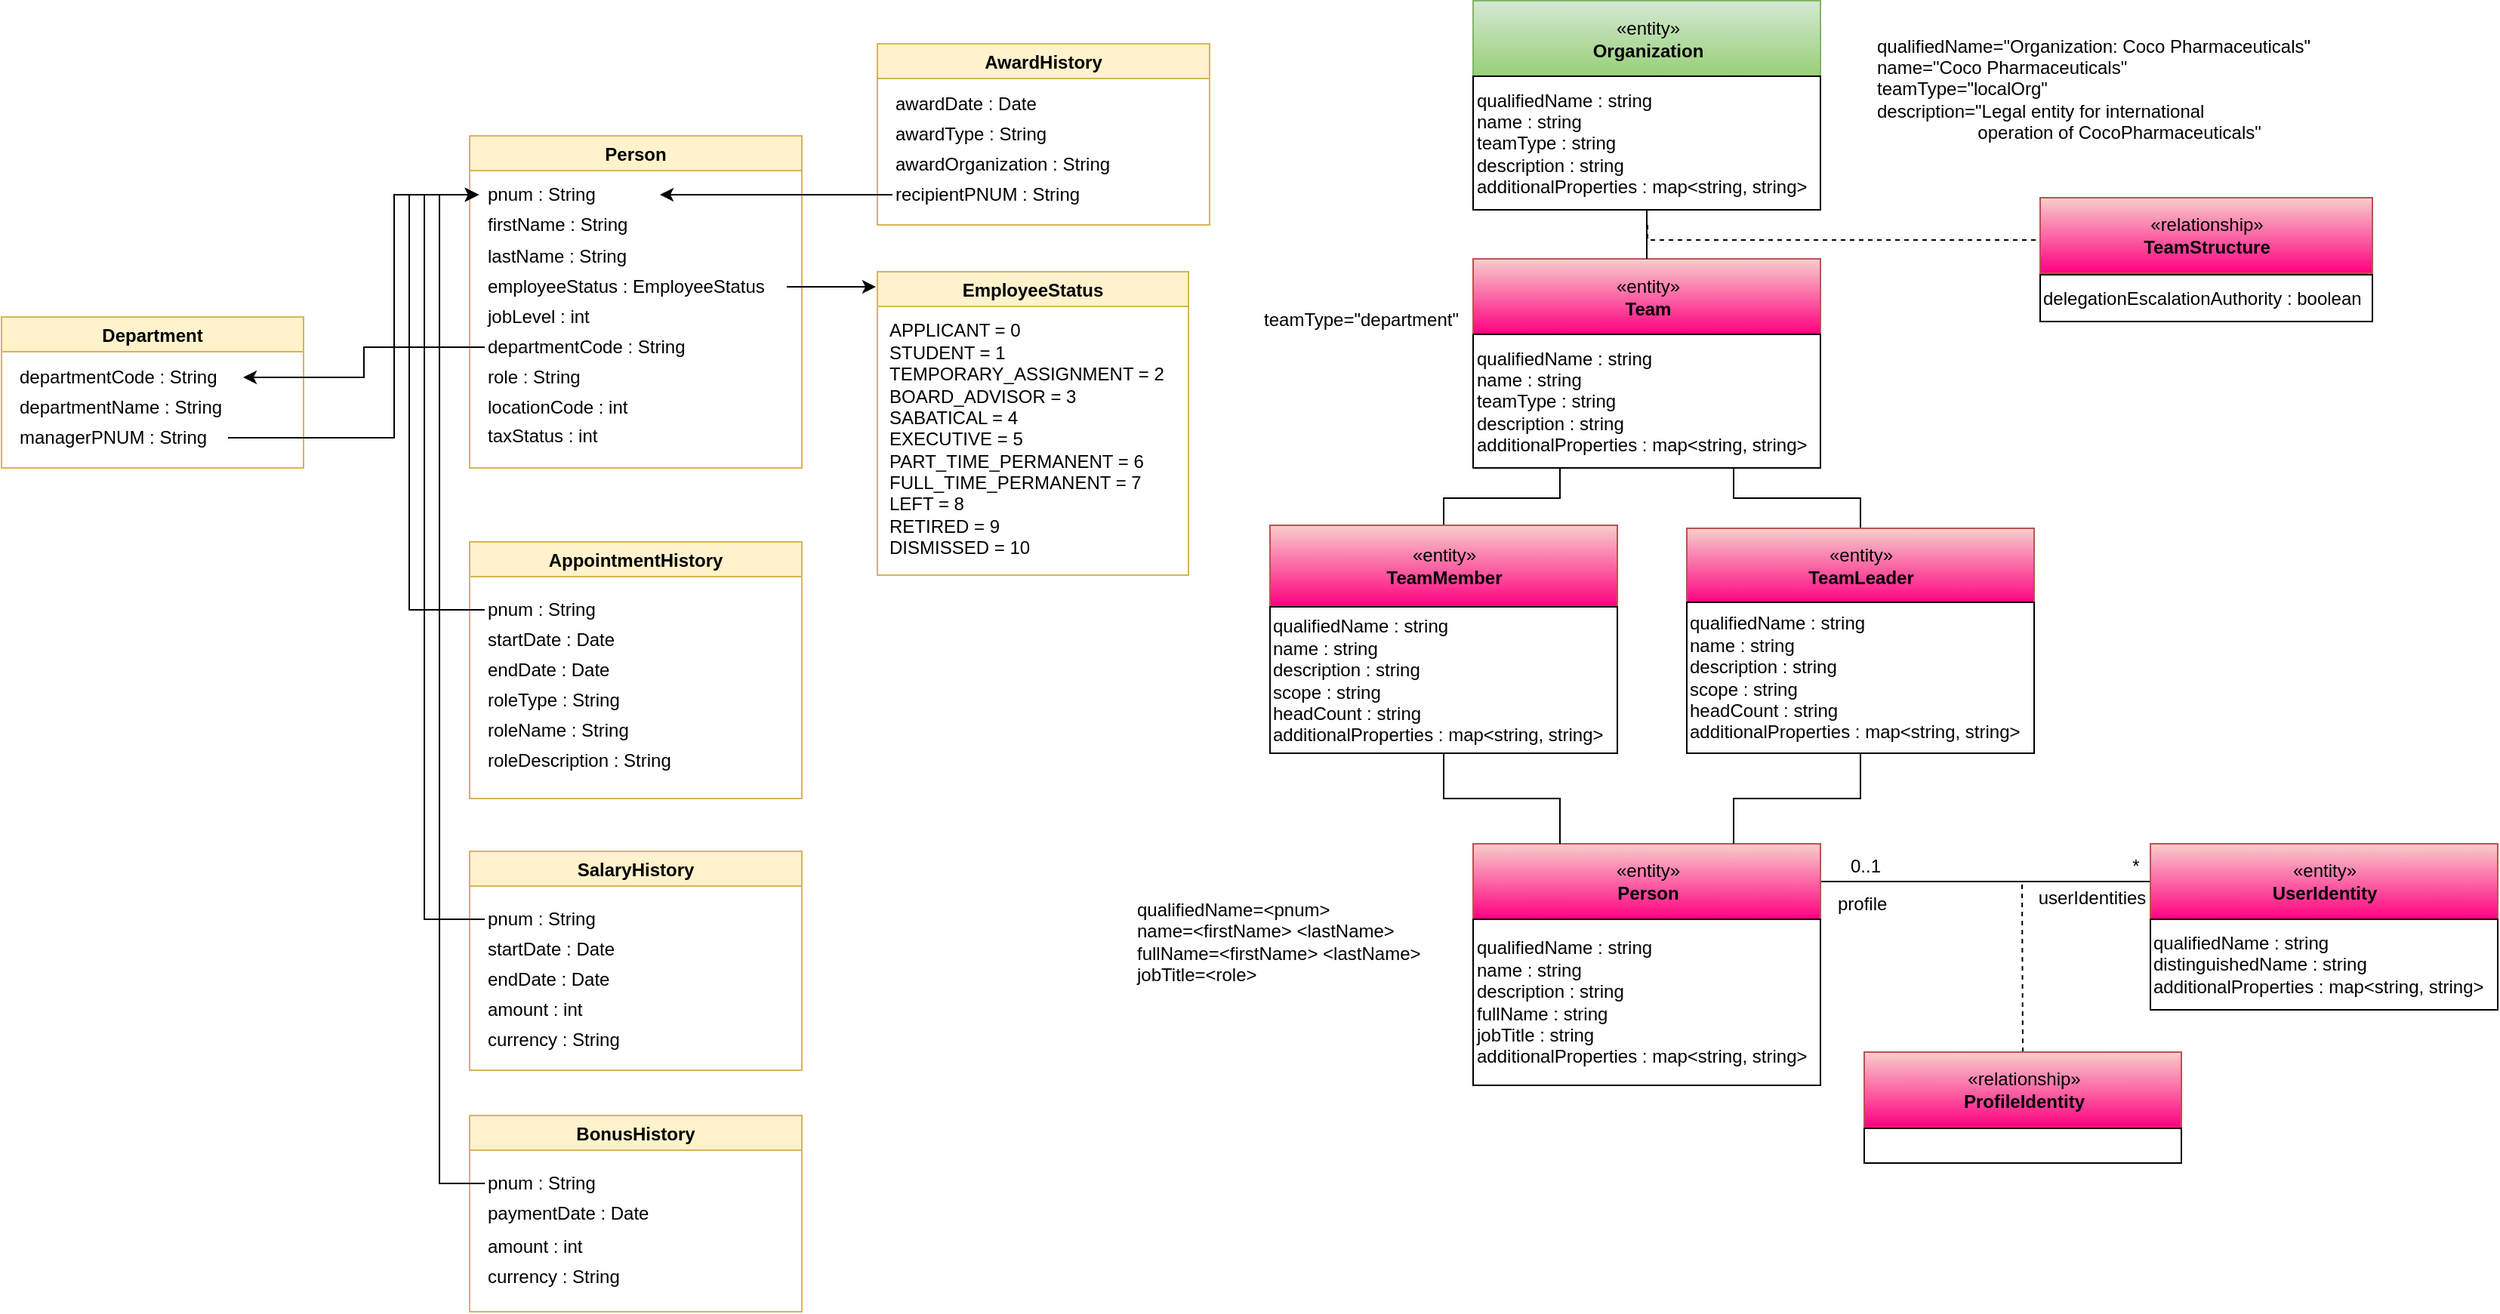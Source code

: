 <mxfile version="15.4.0" type="device" pages="2"><diagram id="yEFz82cl9PZ3tmWOIwc7" name="data-model"><mxGraphModel dx="1106" dy="1942" grid="1" gridSize="10" guides="1" tooltips="1" connect="1" arrows="1" fold="1" page="1" pageScale="1" pageWidth="827" pageHeight="1169" math="0" shadow="0"><root><mxCell id="0"/><mxCell id="1" parent="0"/><mxCell id="lVpRWgSGynUARgp-zVcH-17" value="" style="rounded=0;whiteSpace=wrap;html=1;align=center;strokeColor=none;" vertex="1" parent="1"><mxGeometry x="326" y="90" width="120" height="20" as="geometry"/></mxCell><mxCell id="bpaqN2fTuAyb-jaP6-5s-1" value="Department" style="swimlane;fillColor=#fff2cc;strokeColor=#d6b656;" vertex="1" parent="1"><mxGeometry x="10" y="181" width="200" height="100" as="geometry"/></mxCell><mxCell id="bpaqN2fTuAyb-jaP6-5s-4" value="departmentCode : String" style="text;html=1;align=left;verticalAlign=middle;resizable=0;points=[];autosize=1;strokeColor=none;fillColor=none;" vertex="1" parent="bpaqN2fTuAyb-jaP6-5s-1"><mxGeometry x="10" y="30" width="150" height="20" as="geometry"/></mxCell><mxCell id="bpaqN2fTuAyb-jaP6-5s-9" value="departmentName : String" style="text;html=1;align=left;verticalAlign=middle;resizable=0;points=[];autosize=1;strokeColor=none;fillColor=none;" vertex="1" parent="bpaqN2fTuAyb-jaP6-5s-1"><mxGeometry x="10" y="50" width="150" height="20" as="geometry"/></mxCell><mxCell id="bpaqN2fTuAyb-jaP6-5s-10" value="managerPNUM : String" style="text;html=1;align=left;verticalAlign=middle;resizable=0;points=[];autosize=1;strokeColor=none;fillColor=none;" vertex="1" parent="bpaqN2fTuAyb-jaP6-5s-1"><mxGeometry x="10" y="70" width="140" height="20" as="geometry"/></mxCell><mxCell id="bpaqN2fTuAyb-jaP6-5s-5" value="Person" style="swimlane;fillColor=#fff2cc;strokeColor=#d6b656;" vertex="1" parent="1"><mxGeometry x="320" y="61" width="220" height="220" as="geometry"/></mxCell><mxCell id="bpaqN2fTuAyb-jaP6-5s-6" value="pnum : String" style="text;html=1;align=left;verticalAlign=middle;resizable=0;points=[];autosize=1;strokeColor=none;fillColor=none;" vertex="1" parent="bpaqN2fTuAyb-jaP6-5s-5"><mxGeometry x="10" y="29" width="90" height="20" as="geometry"/></mxCell><mxCell id="bpaqN2fTuAyb-jaP6-5s-12" value="firstName : String" style="text;html=1;align=left;verticalAlign=middle;resizable=0;points=[];autosize=1;strokeColor=none;fillColor=none;" vertex="1" parent="bpaqN2fTuAyb-jaP6-5s-5"><mxGeometry x="10" y="49" width="110" height="20" as="geometry"/></mxCell><mxCell id="bpaqN2fTuAyb-jaP6-5s-13" value="departmentCode : String" style="text;html=1;align=left;verticalAlign=middle;resizable=0;points=[];autosize=1;strokeColor=none;fillColor=none;" vertex="1" parent="bpaqN2fTuAyb-jaP6-5s-5"><mxGeometry x="10" y="130" width="150" height="20" as="geometry"/></mxCell><mxCell id="bpaqN2fTuAyb-jaP6-5s-14" value="role : String" style="text;html=1;align=left;verticalAlign=middle;resizable=0;points=[];autosize=1;strokeColor=none;fillColor=none;" vertex="1" parent="bpaqN2fTuAyb-jaP6-5s-5"><mxGeometry x="10" y="150" width="80" height="20" as="geometry"/></mxCell><mxCell id="bpaqN2fTuAyb-jaP6-5s-15" value="locationCode : int" style="text;html=1;align=left;verticalAlign=middle;resizable=0;points=[];autosize=1;strokeColor=none;fillColor=none;" vertex="1" parent="bpaqN2fTuAyb-jaP6-5s-5"><mxGeometry x="10" y="170" width="110" height="20" as="geometry"/></mxCell><mxCell id="bpaqN2fTuAyb-jaP6-5s-16" value="lastName : String" style="text;html=1;align=left;verticalAlign=middle;resizable=0;points=[];autosize=1;strokeColor=none;fillColor=none;" vertex="1" parent="bpaqN2fTuAyb-jaP6-5s-5"><mxGeometry x="10" y="70" width="110" height="20" as="geometry"/></mxCell><mxCell id="bpaqN2fTuAyb-jaP6-5s-17" value="employeeStatus : EmployeeStatus" style="text;html=1;align=left;verticalAlign=middle;resizable=0;points=[];autosize=1;strokeColor=none;fillColor=none;" vertex="1" parent="bpaqN2fTuAyb-jaP6-5s-5"><mxGeometry x="10" y="90" width="200" height="20" as="geometry"/></mxCell><mxCell id="bpaqN2fTuAyb-jaP6-5s-18" value="jobLevel : int" style="text;html=1;align=left;verticalAlign=middle;resizable=0;points=[];autosize=1;strokeColor=none;fillColor=none;" vertex="1" parent="bpaqN2fTuAyb-jaP6-5s-5"><mxGeometry x="10" y="110" width="80" height="20" as="geometry"/></mxCell><mxCell id="lVpRWgSGynUARgp-zVcH-1" value="taxStatus : int" style="text;html=1;align=left;verticalAlign=middle;resizable=0;points=[];autosize=1;strokeColor=none;fillColor=none;" vertex="1" parent="bpaqN2fTuAyb-jaP6-5s-5"><mxGeometry x="10" y="189" width="90" height="20" as="geometry"/></mxCell><mxCell id="bpaqN2fTuAyb-jaP6-5s-7" value="EmployeeStatus" style="swimlane;fillColor=#fff2cc;strokeColor=#d6b656;" vertex="1" parent="1"><mxGeometry x="590" y="151" width="206" height="201" as="geometry"/></mxCell><mxCell id="bpaqN2fTuAyb-jaP6-5s-8" value="APPLICANT = 0&lt;br&gt;STUDENT = 1&lt;br&gt;TEMPORARY_ASSIGNMENT = 2&lt;br&gt;BOARD_ADVISOR = 3&lt;br&gt;SABATICAL = 4&lt;br&gt;EXECUTIVE = 5&lt;br&gt;PART_TIME_PERMANENT = 6&lt;br&gt;FULL_TIME_PERMANENT = 7&lt;br&gt;LEFT = 8&lt;br&gt;RETIRED = 9&lt;br&gt;DISMISSED = 10" style="text;html=1;align=left;verticalAlign=middle;resizable=0;points=[];autosize=1;strokeColor=none;fillColor=none;" vertex="1" parent="bpaqN2fTuAyb-jaP6-5s-7"><mxGeometry x="6" y="31" width="200" height="160" as="geometry"/></mxCell><mxCell id="bpaqN2fTuAyb-jaP6-5s-19" style="edgeStyle=orthogonalEdgeStyle;rounded=0;orthogonalLoop=1;jettySize=auto;html=1;entryX=0;entryY=0.5;entryDx=0;entryDy=0;" edge="1" parent="1" source="bpaqN2fTuAyb-jaP6-5s-10" target="lVpRWgSGynUARgp-zVcH-17"><mxGeometry relative="1" as="geometry"><Array as="points"><mxPoint x="270" y="261"/><mxPoint x="270" y="100"/></Array></mxGeometry></mxCell><mxCell id="bpaqN2fTuAyb-jaP6-5s-20" style="edgeStyle=orthogonalEdgeStyle;rounded=0;orthogonalLoop=1;jettySize=auto;html=1;" edge="1" parent="1" source="bpaqN2fTuAyb-jaP6-5s-13" target="bpaqN2fTuAyb-jaP6-5s-4"><mxGeometry relative="1" as="geometry"/></mxCell><mxCell id="bpaqN2fTuAyb-jaP6-5s-21" style="edgeStyle=orthogonalEdgeStyle;rounded=0;orthogonalLoop=1;jettySize=auto;html=1;entryX=-0.005;entryY=0.05;entryDx=0;entryDy=0;entryPerimeter=0;" edge="1" parent="1" source="bpaqN2fTuAyb-jaP6-5s-17" target="bpaqN2fTuAyb-jaP6-5s-7"><mxGeometry relative="1" as="geometry"/></mxCell><mxCell id="bpaqN2fTuAyb-jaP6-5s-22" value="AwardHistory" style="swimlane;fillColor=#fff2cc;strokeColor=#d6b656;" vertex="1" parent="1"><mxGeometry x="590" width="220" height="120" as="geometry"/></mxCell><mxCell id="bpaqN2fTuAyb-jaP6-5s-23" value="recipientPNUM : String" style="text;html=1;align=left;verticalAlign=middle;resizable=0;points=[];autosize=1;strokeColor=none;fillColor=none;" vertex="1" parent="bpaqN2fTuAyb-jaP6-5s-22"><mxGeometry x="10" y="90" width="140" height="20" as="geometry"/></mxCell><mxCell id="bpaqN2fTuAyb-jaP6-5s-26" value="awardOrganization : String" style="text;html=1;align=left;verticalAlign=middle;resizable=0;points=[];autosize=1;strokeColor=none;fillColor=none;" vertex="1" parent="bpaqN2fTuAyb-jaP6-5s-22"><mxGeometry x="10" y="70" width="160" height="20" as="geometry"/></mxCell><mxCell id="bpaqN2fTuAyb-jaP6-5s-28" value="awardDate : Date" style="text;html=1;align=left;verticalAlign=middle;resizable=0;points=[];autosize=1;strokeColor=none;fillColor=none;" vertex="1" parent="bpaqN2fTuAyb-jaP6-5s-22"><mxGeometry x="10" y="30" width="110" height="20" as="geometry"/></mxCell><mxCell id="bpaqN2fTuAyb-jaP6-5s-24" value="awardType : String" style="text;html=1;align=left;verticalAlign=middle;resizable=0;points=[];autosize=1;strokeColor=none;fillColor=none;" vertex="1" parent="bpaqN2fTuAyb-jaP6-5s-22"><mxGeometry x="10" y="50" width="120" height="20" as="geometry"/></mxCell><mxCell id="bpaqN2fTuAyb-jaP6-5s-31" style="edgeStyle=orthogonalEdgeStyle;rounded=0;orthogonalLoop=1;jettySize=auto;html=1;entryX=1;entryY=0.5;entryDx=0;entryDy=0;" edge="1" parent="1" source="bpaqN2fTuAyb-jaP6-5s-23" target="lVpRWgSGynUARgp-zVcH-17"><mxGeometry relative="1" as="geometry"/></mxCell><mxCell id="bpaqN2fTuAyb-jaP6-5s-40" value="AppointmentHistory" style="swimlane;fillColor=#fff2cc;strokeColor=#d6b656;" vertex="1" parent="1"><mxGeometry x="320" y="330" width="220" height="170" as="geometry"/></mxCell><mxCell id="bpaqN2fTuAyb-jaP6-5s-41" value="pnum : String" style="text;html=1;align=left;verticalAlign=middle;resizable=0;points=[];autosize=1;strokeColor=none;fillColor=none;" vertex="1" parent="bpaqN2fTuAyb-jaP6-5s-40"><mxGeometry x="10" y="35" width="90" height="20" as="geometry"/></mxCell><mxCell id="bpaqN2fTuAyb-jaP6-5s-42" value="roleName : String" style="text;html=1;align=left;verticalAlign=middle;resizable=0;points=[];autosize=1;strokeColor=none;fillColor=none;" vertex="1" parent="bpaqN2fTuAyb-jaP6-5s-40"><mxGeometry x="10" y="115" width="110" height="20" as="geometry"/></mxCell><mxCell id="bpaqN2fTuAyb-jaP6-5s-43" value="startDate : Date" style="text;html=1;align=left;verticalAlign=middle;resizable=0;points=[];autosize=1;strokeColor=none;fillColor=none;" vertex="1" parent="bpaqN2fTuAyb-jaP6-5s-40"><mxGeometry x="10" y="55" width="100" height="20" as="geometry"/></mxCell><mxCell id="bpaqN2fTuAyb-jaP6-5s-44" value="roleType : String" style="text;html=1;align=left;verticalAlign=middle;resizable=0;points=[];autosize=1;strokeColor=none;fillColor=none;" vertex="1" parent="bpaqN2fTuAyb-jaP6-5s-40"><mxGeometry x="10" y="95" width="100" height="20" as="geometry"/></mxCell><mxCell id="bpaqN2fTuAyb-jaP6-5s-45" value="roleDescription : String" style="text;html=1;align=left;verticalAlign=middle;resizable=0;points=[];autosize=1;strokeColor=none;fillColor=none;" vertex="1" parent="bpaqN2fTuAyb-jaP6-5s-40"><mxGeometry x="10" y="135" width="140" height="20" as="geometry"/></mxCell><mxCell id="bpaqN2fTuAyb-jaP6-5s-46" value="endDate : Date" style="text;html=1;align=left;verticalAlign=middle;resizable=0;points=[];autosize=1;strokeColor=none;fillColor=none;" vertex="1" parent="bpaqN2fTuAyb-jaP6-5s-40"><mxGeometry x="10" y="75" width="100" height="20" as="geometry"/></mxCell><mxCell id="bpaqN2fTuAyb-jaP6-5s-47" style="edgeStyle=orthogonalEdgeStyle;rounded=0;orthogonalLoop=1;jettySize=auto;html=1;entryX=0;entryY=0.5;entryDx=0;entryDy=0;" edge="1" parent="1" source="bpaqN2fTuAyb-jaP6-5s-41" target="lVpRWgSGynUARgp-zVcH-17"><mxGeometry relative="1" as="geometry"><mxPoint x="330" y="168" as="targetPoint"/><Array as="points"><mxPoint x="280" y="375"/><mxPoint x="280" y="100"/></Array></mxGeometry></mxCell><mxCell id="lVpRWgSGynUARgp-zVcH-2" value="SalaryHistory" style="swimlane;fillColor=#fff2cc;strokeColor=#d6b656;" vertex="1" parent="1"><mxGeometry x="320" y="535" width="220" height="145" as="geometry"/></mxCell><mxCell id="lVpRWgSGynUARgp-zVcH-3" value="pnum : String" style="text;html=1;align=left;verticalAlign=middle;resizable=0;points=[];autosize=1;strokeColor=none;fillColor=none;" vertex="1" parent="lVpRWgSGynUARgp-zVcH-2"><mxGeometry x="10" y="35" width="90" height="20" as="geometry"/></mxCell><mxCell id="lVpRWgSGynUARgp-zVcH-4" value="currency : String" style="text;html=1;align=left;verticalAlign=middle;resizable=0;points=[];autosize=1;strokeColor=none;fillColor=none;" vertex="1" parent="lVpRWgSGynUARgp-zVcH-2"><mxGeometry x="10" y="115" width="100" height="20" as="geometry"/></mxCell><mxCell id="lVpRWgSGynUARgp-zVcH-5" value="startDate : Date" style="text;html=1;align=left;verticalAlign=middle;resizable=0;points=[];autosize=1;strokeColor=none;fillColor=none;" vertex="1" parent="lVpRWgSGynUARgp-zVcH-2"><mxGeometry x="10" y="55" width="100" height="20" as="geometry"/></mxCell><mxCell id="lVpRWgSGynUARgp-zVcH-6" value="amount : int" style="text;html=1;align=left;verticalAlign=middle;resizable=0;points=[];autosize=1;strokeColor=none;fillColor=none;" vertex="1" parent="lVpRWgSGynUARgp-zVcH-2"><mxGeometry x="10" y="95" width="80" height="20" as="geometry"/></mxCell><mxCell id="lVpRWgSGynUARgp-zVcH-8" value="endDate : Date" style="text;html=1;align=left;verticalAlign=middle;resizable=0;points=[];autosize=1;strokeColor=none;fillColor=none;" vertex="1" parent="lVpRWgSGynUARgp-zVcH-2"><mxGeometry x="10" y="75" width="100" height="20" as="geometry"/></mxCell><mxCell id="lVpRWgSGynUARgp-zVcH-9" style="edgeStyle=orthogonalEdgeStyle;rounded=0;orthogonalLoop=1;jettySize=auto;html=1;entryX=0;entryY=0.5;entryDx=0;entryDy=0;" edge="1" parent="1" source="lVpRWgSGynUARgp-zVcH-3" target="lVpRWgSGynUARgp-zVcH-17"><mxGeometry relative="1" as="geometry"><mxPoint x="260" y="350" as="targetPoint"/><Array as="points"><mxPoint x="290" y="580"/><mxPoint x="290" y="100"/></Array></mxGeometry></mxCell><mxCell id="lVpRWgSGynUARgp-zVcH-10" value="BonusHistory" style="swimlane;fillColor=#fff2cc;strokeColor=#d6b656;" vertex="1" parent="1"><mxGeometry x="320" y="710" width="220" height="130" as="geometry"/></mxCell><mxCell id="lVpRWgSGynUARgp-zVcH-11" value="pnum : String" style="text;html=1;align=left;verticalAlign=middle;resizable=0;points=[];autosize=1;strokeColor=none;fillColor=none;" vertex="1" parent="lVpRWgSGynUARgp-zVcH-10"><mxGeometry x="10" y="35" width="90" height="20" as="geometry"/></mxCell><mxCell id="lVpRWgSGynUARgp-zVcH-12" value="currency : String" style="text;html=1;align=left;verticalAlign=middle;resizable=0;points=[];autosize=1;strokeColor=none;fillColor=none;" vertex="1" parent="lVpRWgSGynUARgp-zVcH-10"><mxGeometry x="10" y="97" width="100" height="20" as="geometry"/></mxCell><mxCell id="lVpRWgSGynUARgp-zVcH-13" value="paymentDate : Date" style="text;html=1;align=left;verticalAlign=middle;resizable=0;points=[];autosize=1;strokeColor=none;fillColor=none;" vertex="1" parent="lVpRWgSGynUARgp-zVcH-10"><mxGeometry x="10" y="55" width="120" height="20" as="geometry"/></mxCell><mxCell id="lVpRWgSGynUARgp-zVcH-14" value="amount : int" style="text;html=1;align=left;verticalAlign=middle;resizable=0;points=[];autosize=1;strokeColor=none;fillColor=none;" vertex="1" parent="lVpRWgSGynUARgp-zVcH-10"><mxGeometry x="10" y="77" width="80" height="20" as="geometry"/></mxCell><mxCell id="lVpRWgSGynUARgp-zVcH-16" style="edgeStyle=orthogonalEdgeStyle;rounded=0;orthogonalLoop=1;jettySize=auto;html=1;entryX=0;entryY=0.5;entryDx=0;entryDy=0;" edge="1" parent="1" source="lVpRWgSGynUARgp-zVcH-11" target="lVpRWgSGynUARgp-zVcH-17"><mxGeometry relative="1" as="geometry"><mxPoint x="270" y="480" as="targetPoint"/><Array as="points"><mxPoint x="300" y="755"/><mxPoint x="300" y="100"/></Array></mxGeometry></mxCell><mxCell id="yLP4X_CUFeEdi0c0W06P-17" style="edgeStyle=orthogonalEdgeStyle;rounded=0;html=1;exitX=1;exitY=0.5;entryX=0;entryY=0.5;endArrow=none;endFill=0;jettySize=auto;orthogonalLoop=1;" edge="1" parent="1" source="yLP4X_CUFeEdi0c0W06P-18" target="yLP4X_CUFeEdi0c0W06P-20"><mxGeometry relative="1" as="geometry"/></mxCell><mxCell id="yLP4X_CUFeEdi0c0W06P-18" value="«entity»&lt;br&gt;&lt;b&gt;Person&lt;/b&gt;" style="html=1;strokeColor=#b85450;align=center;fillColor=#f8cecc;gradientColor=#FF0080;" vertex="1" parent="1"><mxGeometry x="984.5" y="530" width="230" height="50" as="geometry"/></mxCell><mxCell id="yLP4X_CUFeEdi0c0W06P-19" value="qualifiedName : string&lt;br&gt;name : string&lt;br&gt;description : string&lt;br&gt;fullName : string&lt;br&gt;jobTitle : string&lt;br&gt;additionalProperties : map&amp;lt;string, string&amp;gt;" style="rounded=0;whiteSpace=wrap;html=1;align=left;" vertex="1" parent="1"><mxGeometry x="984.5" y="580" width="230" height="110" as="geometry"/></mxCell><mxCell id="yLP4X_CUFeEdi0c0W06P-20" value="«entity»&lt;br&gt;&lt;b&gt;UserIdentity&lt;/b&gt;" style="html=1;strokeColor=#b85450;align=center;fillColor=#f8cecc;gradientColor=#FF0080;" vertex="1" parent="1"><mxGeometry x="1433" y="530" width="230" height="50" as="geometry"/></mxCell><mxCell id="yLP4X_CUFeEdi0c0W06P-21" value="qualifiedName : string&lt;br&gt;distinguishedName : string&lt;br&gt;additionalProperties : map&amp;lt;string, string&amp;gt;" style="rounded=0;whiteSpace=wrap;html=1;align=left;" vertex="1" parent="1"><mxGeometry x="1433" y="580" width="230" height="60" as="geometry"/></mxCell><mxCell id="yLP4X_CUFeEdi0c0W06P-22" style="edgeStyle=orthogonalEdgeStyle;rounded=0;html=1;exitX=0.5;exitY=0;endArrow=none;endFill=0;jettySize=auto;orthogonalLoop=1;dashed=1;exitDx=0;exitDy=0;" edge="1" parent="1" source="yLP4X_CUFeEdi0c0W06P-23"><mxGeometry relative="1" as="geometry"><mxPoint x="1348" y="557" as="targetPoint"/></mxGeometry></mxCell><mxCell id="yLP4X_CUFeEdi0c0W06P-23" value="«relationship»&lt;br&gt;&lt;b&gt;ProfileIdentity&lt;/b&gt;" style="html=1;strokeColor=#b85450;align=center;fillColor=#f8cecc;gradientColor=#FF0080;" vertex="1" parent="1"><mxGeometry x="1243.5" y="668" width="210" height="50" as="geometry"/></mxCell><mxCell id="yLP4X_CUFeEdi0c0W06P-24" value="" style="rounded=0;whiteSpace=wrap;html=1;strokeColor=#000000;gradientColor=#ffffff;align=left;" vertex="1" parent="1"><mxGeometry x="1243.5" y="718.5" width="210" height="23" as="geometry"/></mxCell><mxCell id="yLP4X_CUFeEdi0c0W06P-25" value="*" style="text;html=1;resizable=0;points=[];autosize=1;align=center;verticalAlign=top;spacingTop=-4;" vertex="1" parent="1"><mxGeometry x="1413" y="535" width="20" height="20" as="geometry"/></mxCell><mxCell id="yLP4X_CUFeEdi0c0W06P-26" value="0..1" style="text;html=1;resizable=0;points=[];autosize=1;align=center;verticalAlign=top;spacingTop=-4;" vertex="1" parent="1"><mxGeometry x="1223.5" y="535" width="40" height="20" as="geometry"/></mxCell><mxCell id="yLP4X_CUFeEdi0c0W06P-27" value="userIdentities" style="text;html=1;resizable=0;points=[];autosize=1;align=center;verticalAlign=top;spacingTop=-4;" vertex="1" parent="1"><mxGeometry x="1349" y="556" width="90" height="20" as="geometry"/></mxCell><mxCell id="yLP4X_CUFeEdi0c0W06P-28" value="profile" style="text;html=1;resizable=0;points=[];autosize=1;align=left;verticalAlign=top;spacingTop=-4;" vertex="1" parent="1"><mxGeometry x="1223.5" y="560" width="50" height="20" as="geometry"/></mxCell><mxCell id="yLP4X_CUFeEdi0c0W06P-29" value="«entity»&lt;br&gt;&lt;b&gt;Team&lt;/b&gt;" style="html=1;strokeColor=#b85450;align=center;fillColor=#f8cecc;gradientColor=#FF0080;" vertex="1" parent="1"><mxGeometry x="984.5" y="142.5" width="230" height="50" as="geometry"/></mxCell><mxCell id="yLP4X_CUFeEdi0c0W06P-52" style="edgeStyle=orthogonalEdgeStyle;rounded=0;orthogonalLoop=1;jettySize=auto;html=1;exitX=0.25;exitY=1;exitDx=0;exitDy=0;endArrow=none;endFill=0;" edge="1" parent="1" source="yLP4X_CUFeEdi0c0W06P-30" target="yLP4X_CUFeEdi0c0W06P-50"><mxGeometry relative="1" as="geometry"/></mxCell><mxCell id="yLP4X_CUFeEdi0c0W06P-53" style="edgeStyle=orthogonalEdgeStyle;rounded=0;orthogonalLoop=1;jettySize=auto;html=1;exitX=0.75;exitY=1;exitDx=0;exitDy=0;endArrow=none;endFill=0;" edge="1" parent="1" source="yLP4X_CUFeEdi0c0W06P-30" target="yLP4X_CUFeEdi0c0W06P-46"><mxGeometry relative="1" as="geometry"/></mxCell><mxCell id="yLP4X_CUFeEdi0c0W06P-30" value="qualifiedName : string&lt;br&gt;name : string&lt;br&gt;teamType : string&lt;br&gt;description : string&lt;br&gt;additionalProperties : map&amp;lt;string, string&amp;gt;" style="rounded=0;whiteSpace=wrap;html=1;align=left;" vertex="1" parent="1"><mxGeometry x="984.5" y="192.5" width="230" height="88.5" as="geometry"/></mxCell><mxCell id="yLP4X_CUFeEdi0c0W06P-31" value="teamType=&quot;department&quot;" style="text;html=1;align=center;verticalAlign=middle;resizable=0;points=[];autosize=1;strokeColor=none;fillColor=none;" vertex="1" parent="1"><mxGeometry x="840" y="172.5" width="140" height="20" as="geometry"/></mxCell><mxCell id="yLP4X_CUFeEdi0c0W06P-32" value="«entity»&lt;br&gt;&lt;b&gt;Organization&lt;/b&gt;" style="html=1;strokeColor=#82b366;align=center;fillColor=#d5e8d4;gradientColor=#97d077;" vertex="1" parent="1"><mxGeometry x="984.5" y="-28.5" width="230" height="50" as="geometry"/></mxCell><mxCell id="yLP4X_CUFeEdi0c0W06P-35" style="edgeStyle=orthogonalEdgeStyle;rounded=0;orthogonalLoop=1;jettySize=auto;html=1;endArrow=none;endFill=0;" edge="1" parent="1" source="yLP4X_CUFeEdi0c0W06P-33" target="yLP4X_CUFeEdi0c0W06P-29"><mxGeometry relative="1" as="geometry"/></mxCell><mxCell id="yLP4X_CUFeEdi0c0W06P-33" value="qualifiedName : string&lt;br&gt;name : string&lt;br&gt;teamType : string&lt;br&gt;description : string&lt;br&gt;additionalProperties : map&amp;lt;string, string&amp;gt;" style="rounded=0;whiteSpace=wrap;html=1;align=left;" vertex="1" parent="1"><mxGeometry x="984.5" y="21.5" width="230" height="88.5" as="geometry"/></mxCell><mxCell id="yLP4X_CUFeEdi0c0W06P-34" value="qualifiedName=&quot;Organization: Coco Pharmaceuticals&quot;&lt;br&gt;name=&quot;Coco Pharmaceuticals&quot;&lt;br&gt;teamType=&quot;localOrg&quot;&lt;br&gt;description=&quot;Legal entity for international&lt;br&gt;&amp;nbsp; &amp;nbsp; &amp;nbsp; &amp;nbsp; &amp;nbsp; &amp;nbsp; &amp;nbsp; &amp;nbsp; &amp;nbsp; &amp;nbsp; operation of CocoPharmaceuticals&quot;" style="text;html=1;align=left;verticalAlign=middle;resizable=0;points=[];autosize=1;strokeColor=none;fillColor=none;" vertex="1" parent="1"><mxGeometry x="1250" y="-10" width="300" height="80" as="geometry"/></mxCell><mxCell id="yLP4X_CUFeEdi0c0W06P-37" style="edgeStyle=orthogonalEdgeStyle;rounded=0;html=1;endArrow=none;endFill=0;jettySize=auto;orthogonalLoop=1;dashed=1;exitX=0;exitY=0.5;exitDx=0;exitDy=0;" edge="1" parent="1" source="yLP4X_CUFeEdi0c0W06P-38"><mxGeometry relative="1" as="geometry"><mxPoint x="1100" y="120" as="targetPoint"/><Array as="points"><mxPoint x="1360" y="130"/><mxPoint x="1100" y="130"/></Array></mxGeometry></mxCell><mxCell id="yLP4X_CUFeEdi0c0W06P-38" value="«relationship»&lt;br&gt;&lt;b&gt;TeamStructure&lt;/b&gt;" style="html=1;strokeColor=#b85450;align=center;fillColor=#f8cecc;gradientColor=#FF0080;" vertex="1" parent="1"><mxGeometry x="1360" y="102" width="220" height="50" as="geometry"/></mxCell><mxCell id="yLP4X_CUFeEdi0c0W06P-39" value="delegationEscalationAuthority : boolean" style="rounded=0;whiteSpace=wrap;html=1;strokeColor=#000000;gradientColor=#ffffff;align=left;" vertex="1" parent="1"><mxGeometry x="1360" y="153" width="220" height="31" as="geometry"/></mxCell><mxCell id="yLP4X_CUFeEdi0c0W06P-45" value="qualifiedName=&amp;lt;pnum&amp;gt;&lt;br&gt;name=&amp;lt;firstName&amp;gt; &amp;lt;lastName&amp;gt;&lt;br&gt;fullName=&amp;lt;firstName&amp;gt; &amp;lt;lastName&amp;gt;&lt;br&gt;jobTitle=&amp;lt;role&amp;gt;" style="text;html=1;align=left;verticalAlign=middle;resizable=0;points=[];autosize=1;strokeColor=none;fillColor=none;" vertex="1" parent="1"><mxGeometry x="760" y="565" width="200" height="60" as="geometry"/></mxCell><mxCell id="yLP4X_CUFeEdi0c0W06P-46" value="«entity»&lt;br&gt;&lt;b&gt;TeamLeader&lt;/b&gt;" style="html=1;strokeColor=#b85450;align=center;fillColor=#f8cecc;gradientColor=#FF0080;" vertex="1" parent="1"><mxGeometry x="1126" y="321" width="230" height="50" as="geometry"/></mxCell><mxCell id="yLP4X_CUFeEdi0c0W06P-55" style="edgeStyle=orthogonalEdgeStyle;rounded=0;orthogonalLoop=1;jettySize=auto;html=1;entryX=0.75;entryY=0;entryDx=0;entryDy=0;endArrow=none;endFill=0;" edge="1" parent="1" source="yLP4X_CUFeEdi0c0W06P-47" target="yLP4X_CUFeEdi0c0W06P-18"><mxGeometry relative="1" as="geometry"/></mxCell><mxCell id="yLP4X_CUFeEdi0c0W06P-47" value="&lt;span&gt;qualifiedName : string&lt;/span&gt;&lt;br&gt;&lt;span&gt;name : string&lt;/span&gt;&lt;br&gt;&lt;span&gt;description : string&lt;/span&gt;&lt;br&gt;&lt;span&gt;scope : string&lt;/span&gt;&lt;br&gt;&lt;span&gt;headCount : string&lt;/span&gt;&lt;br&gt;&lt;span&gt;additionalProperties : map&amp;lt;string, string&amp;gt;&lt;/span&gt;" style="rounded=0;whiteSpace=wrap;html=1;align=left;" vertex="1" parent="1"><mxGeometry x="1126" y="370" width="230" height="100" as="geometry"/></mxCell><mxCell id="yLP4X_CUFeEdi0c0W06P-50" value="«entity»&lt;br&gt;&lt;b&gt;TeamMember&lt;/b&gt;" style="html=1;strokeColor=#b85450;align=center;fillColor=#f8cecc;gradientColor=#FF0080;" vertex="1" parent="1"><mxGeometry x="850" y="319" width="230" height="54" as="geometry"/></mxCell><mxCell id="yLP4X_CUFeEdi0c0W06P-54" style="edgeStyle=orthogonalEdgeStyle;rounded=0;orthogonalLoop=1;jettySize=auto;html=1;entryX=0.25;entryY=0;entryDx=0;entryDy=0;endArrow=none;endFill=0;" edge="1" parent="1" source="yLP4X_CUFeEdi0c0W06P-51" target="yLP4X_CUFeEdi0c0W06P-18"><mxGeometry relative="1" as="geometry"/></mxCell><mxCell id="yLP4X_CUFeEdi0c0W06P-51" value="&lt;span&gt;qualifiedName : string&lt;/span&gt;&lt;br&gt;&lt;span&gt;name : string&lt;/span&gt;&lt;br&gt;&lt;span&gt;description : string&lt;/span&gt;&lt;br&gt;&lt;span&gt;scope : string&lt;/span&gt;&lt;br&gt;&lt;span&gt;headCount : string&lt;/span&gt;&lt;br&gt;&lt;span&gt;additionalProperties : map&amp;lt;string, string&amp;gt;&lt;/span&gt;" style="rounded=0;whiteSpace=wrap;html=1;align=left;" vertex="1" parent="1"><mxGeometry x="850" y="373" width="230" height="97" as="geometry"/></mxCell></root></mxGraphModel></diagram><diagram id="NuqkvUoVdqblbgwYMTFy" name="system"><mxGraphModel dx="1106" dy="773" grid="1" gridSize="10" guides="1" tooltips="1" connect="1" arrows="1" fold="1" page="1" pageScale="1" pageWidth="827" pageHeight="1169" math="0" shadow="0"><root><mxCell id="liudQw0rWGXpxDwkXQ4_-0"/><mxCell id="liudQw0rWGXpxDwkXQ4_-1" parent="liudQw0rWGXpxDwkXQ4_-0"/><mxCell id="liudQw0rWGXpxDwkXQ4_-12" style="edgeStyle=orthogonalEdgeStyle;rounded=0;orthogonalLoop=1;jettySize=auto;html=1;entryX=0.5;entryY=0;entryDx=0;entryDy=0;entryPerimeter=0;" edge="1" parent="liudQw0rWGXpxDwkXQ4_-1" source="liudQw0rWGXpxDwkXQ4_-2" target="liudQw0rWGXpxDwkXQ4_-11"><mxGeometry relative="1" as="geometry"/></mxCell><mxCell id="liudQw0rWGXpxDwkXQ4_-13" style="edgeStyle=orthogonalEdgeStyle;rounded=0;orthogonalLoop=1;jettySize=auto;html=1;entryX=0.5;entryY=0;entryDx=0;entryDy=0;" edge="1" parent="liudQw0rWGXpxDwkXQ4_-1" source="liudQw0rWGXpxDwkXQ4_-2" target="liudQw0rWGXpxDwkXQ4_-10"><mxGeometry relative="1" as="geometry"/></mxCell><mxCell id="liudQw0rWGXpxDwkXQ4_-2" value="HR Information Manager (HRIM)" style="rounded=0;whiteSpace=wrap;html=1;align=center;fillColor=#fff2cc;strokeColor=#d6b656;" vertex="1" parent="liudQw0rWGXpxDwkXQ4_-1"><mxGeometry x="150" y="250" width="120" height="60" as="geometry"/></mxCell><mxCell id="liudQw0rWGXpxDwkXQ4_-3" value="HR Team" style="shape=umlActor;verticalLabelPosition=bottom;verticalAlign=top;html=1;outlineConnect=0;" vertex="1" parent="liudQw0rWGXpxDwkXQ4_-1"><mxGeometry x="195" y="80" width="30" height="60" as="geometry"/></mxCell><mxCell id="liudQw0rWGXpxDwkXQ4_-4" value="" style="group" vertex="1" connectable="0" parent="liudQw0rWGXpxDwkXQ4_-1"><mxGeometry x="172.5" y="170" width="75" height="50" as="geometry"/></mxCell><mxCell id="liudQw0rWGXpxDwkXQ4_-5" value="" style="rounded=1;whiteSpace=wrap;html=1;align=left;fillColor=#fff2cc;strokeColor=#d6b656;" vertex="1" parent="liudQw0rWGXpxDwkXQ4_-4"><mxGeometry width="75" height="37.5" as="geometry"/></mxCell><mxCell id="liudQw0rWGXpxDwkXQ4_-6" value="" style="shape=trapezoid;perimeter=trapezoidPerimeter;whiteSpace=wrap;html=1;fixedSize=1;align=left;fillColor=#fff2cc;strokeColor=#d6b656;" vertex="1" parent="liudQw0rWGXpxDwkXQ4_-4"><mxGeometry y="37.5" width="75" height="12.5" as="geometry"/></mxCell><mxCell id="liudQw0rWGXpxDwkXQ4_-16" value="" style="rounded=1;whiteSpace=wrap;html=1;align=center;" vertex="1" parent="liudQw0rWGXpxDwkXQ4_-4"><mxGeometry x="12.5" y="3.75" width="50" height="30" as="geometry"/></mxCell><mxCell id="liudQw0rWGXpxDwkXQ4_-7" style="edgeStyle=orthogonalEdgeStyle;rounded=0;orthogonalLoop=1;jettySize=auto;html=1;" edge="1" parent="liudQw0rWGXpxDwkXQ4_-1" source="liudQw0rWGXpxDwkXQ4_-6"><mxGeometry relative="1" as="geometry"><mxPoint x="210" y="250" as="targetPoint"/></mxGeometry></mxCell><mxCell id="liudQw0rWGXpxDwkXQ4_-9" value="" style="rounded=0;whiteSpace=wrap;html=1;align=left;fillColor=#fff2cc;strokeColor=#d6b656;" vertex="1" parent="liudQw0rWGXpxDwkXQ4_-1"><mxGeometry x="330" y="300" width="60" height="50" as="geometry"/></mxCell><mxCell id="liudQw0rWGXpxDwkXQ4_-10" value="" style="rounded=0;whiteSpace=wrap;html=1;align=left;" vertex="1" parent="liudQw0rWGXpxDwkXQ4_-1"><mxGeometry x="335" y="300" width="50" height="40" as="geometry"/></mxCell><mxCell id="liudQw0rWGXpxDwkXQ4_-11" value="hrim database" style="shape=cylinder3;whiteSpace=wrap;html=1;boundedLbl=1;backgroundOutline=1;size=7;align=center;fillColor=#fff2cc;strokeColor=#d6b656;" vertex="1" parent="liudQw0rWGXpxDwkXQ4_-1"><mxGeometry x="180" y="350" width="60" height="50" as="geometry"/></mxCell><mxCell id="liudQw0rWGXpxDwkXQ4_-15" value="coco/hrim&lt;br&gt;Kafka Topic" style="text;html=1;align=center;verticalAlign=middle;resizable=0;points=[];autosize=1;strokeColor=none;fillColor=none;" vertex="1" parent="liudQw0rWGXpxDwkXQ4_-1"><mxGeometry x="320" y="360" width="80" height="30" as="geometry"/></mxCell></root></mxGraphModel></diagram></mxfile>